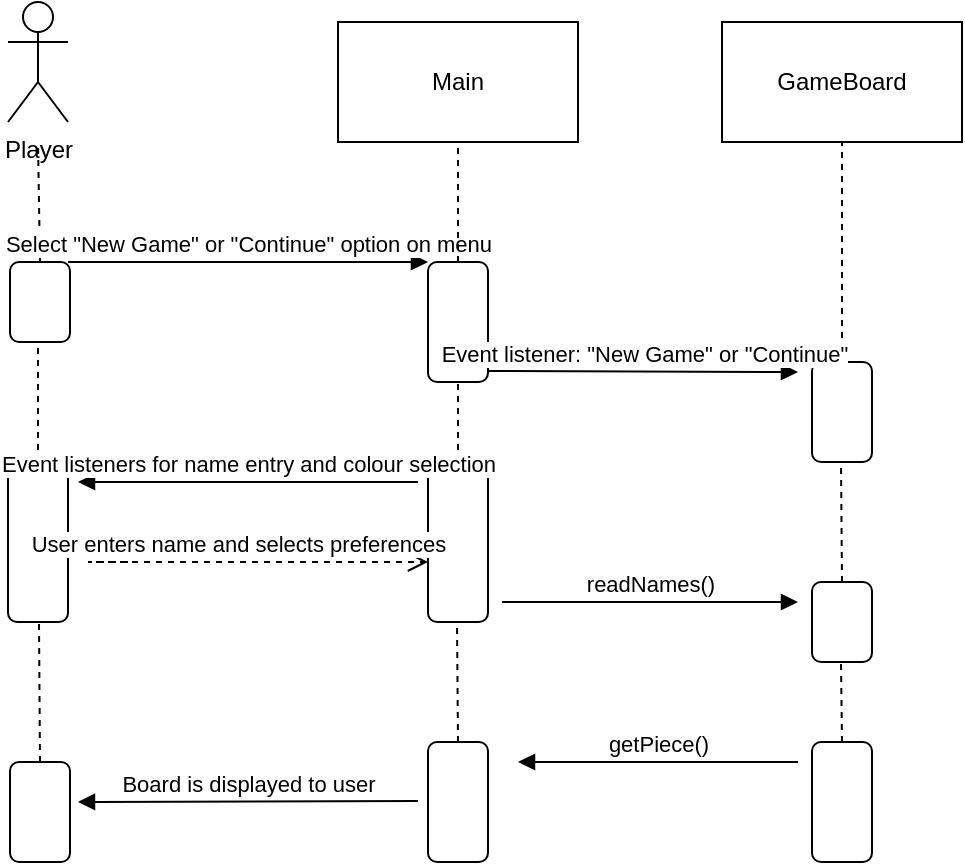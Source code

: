 <mxfile version="21.0.6" type="device"><diagram name="Page-1" id="7TRxA94v8iGbrBI8Rp5W"><mxGraphModel dx="1434" dy="1860" grid="1" gridSize="10" guides="1" tooltips="1" connect="1" arrows="1" fold="1" page="1" pageScale="1" pageWidth="850" pageHeight="1100" math="0" shadow="0"><root><mxCell id="0"/><mxCell id="1" parent="0"/><mxCell id="RxcQQeRED3Flr8Tef2Dk-2" value="Main" style="rounded=0;whiteSpace=wrap;html=1;" parent="1" vertex="1"><mxGeometry x="450" width="120" height="60" as="geometry"/></mxCell><mxCell id="RxcQQeRED3Flr8Tef2Dk-3" value="GameBoard" style="rounded=0;whiteSpace=wrap;html=1;" parent="1" vertex="1"><mxGeometry x="642" width="120" height="60" as="geometry"/></mxCell><mxCell id="RxcQQeRED3Flr8Tef2Dk-4" value="" style="rounded=1;whiteSpace=wrap;html=1;" parent="1" vertex="1"><mxGeometry x="286" y="120" width="30" height="40" as="geometry"/></mxCell><mxCell id="RxcQQeRED3Flr8Tef2Dk-5" value="" style="endArrow=none;dashed=1;html=1;rounded=0;exitX=0.5;exitY=0;exitDx=0;exitDy=0;" parent="1" source="RxcQQeRED3Flr8Tef2Dk-4" edge="1"><mxGeometry width="50" height="50" relative="1" as="geometry"><mxPoint x="250" y="110" as="sourcePoint"/><mxPoint x="300" y="60" as="targetPoint"/></mxGeometry></mxCell><mxCell id="RxcQQeRED3Flr8Tef2Dk-7" value="Select &quot;New Game&quot; or &quot;Continue&quot; option on menu" style="html=1;verticalAlign=bottom;endArrow=block;edgeStyle=elbowEdgeStyle;elbow=vertical;curved=0;rounded=0;entryX=0;entryY=0;entryDx=0;entryDy=0;" parent="1" target="RxcQQeRED3Flr8Tef2Dk-10" edge="1"><mxGeometry width="80" relative="1" as="geometry"><mxPoint x="315" y="120" as="sourcePoint"/><mxPoint x="500" y="120" as="targetPoint"/></mxGeometry></mxCell><mxCell id="RxcQQeRED3Flr8Tef2Dk-8" value="Player" style="shape=umlActor;verticalLabelPosition=bottom;verticalAlign=top;html=1;" parent="1" vertex="1"><mxGeometry x="285" y="-10" width="30" height="60" as="geometry"/></mxCell><mxCell id="RxcQQeRED3Flr8Tef2Dk-10" value="" style="rounded=1;whiteSpace=wrap;html=1;" parent="1" vertex="1"><mxGeometry x="495" y="120" width="30" height="60" as="geometry"/></mxCell><mxCell id="RxcQQeRED3Flr8Tef2Dk-11" value="" style="endArrow=none;dashed=1;html=1;rounded=0;exitX=0.5;exitY=0;exitDx=0;exitDy=0;" parent="1" source="RxcQQeRED3Flr8Tef2Dk-10" edge="1"><mxGeometry width="50" height="50" relative="1" as="geometry"><mxPoint x="460" y="110" as="sourcePoint"/><mxPoint x="510" y="60" as="targetPoint"/></mxGeometry></mxCell><mxCell id="RxcQQeRED3Flr8Tef2Dk-13" value="" style="rounded=1;whiteSpace=wrap;html=1;" parent="1" vertex="1"><mxGeometry x="687" y="170" width="30" height="50" as="geometry"/></mxCell><mxCell id="RxcQQeRED3Flr8Tef2Dk-14" value="" style="endArrow=none;dashed=1;html=1;rounded=0;exitX=0.5;exitY=0;exitDx=0;exitDy=0;" parent="1" source="RxcQQeRED3Flr8Tef2Dk-13" edge="1"><mxGeometry width="50" height="50" relative="1" as="geometry"><mxPoint x="652" y="110" as="sourcePoint"/><mxPoint x="702" y="60" as="targetPoint"/></mxGeometry></mxCell><mxCell id="RxcQQeRED3Flr8Tef2Dk-18" value="Event listener: &quot;New Game&quot; or &quot;Continue&quot;" style="html=1;verticalAlign=bottom;endArrow=block;edgeStyle=elbowEdgeStyle;elbow=vertical;curved=0;rounded=0;" parent="1" edge="1"><mxGeometry width="80" relative="1" as="geometry"><mxPoint x="525" y="174.5" as="sourcePoint"/><mxPoint x="680" y="175" as="targetPoint"/></mxGeometry></mxCell><mxCell id="RxcQQeRED3Flr8Tef2Dk-19" value="" style="endArrow=none;dashed=1;html=1;rounded=0;" parent="1" edge="1"><mxGeometry width="50" height="50" relative="1" as="geometry"><mxPoint x="300" y="220" as="sourcePoint"/><mxPoint x="300" y="160" as="targetPoint"/></mxGeometry></mxCell><mxCell id="RxcQQeRED3Flr8Tef2Dk-21" value="" style="rounded=1;whiteSpace=wrap;html=1;" parent="1" vertex="1"><mxGeometry x="285" y="220" width="30" height="80" as="geometry"/></mxCell><mxCell id="RxcQQeRED3Flr8Tef2Dk-22" value="" style="endArrow=none;dashed=1;html=1;rounded=0;exitX=0.5;exitY=0;exitDx=0;exitDy=0;" parent="1" source="RxcQQeRED3Flr8Tef2Dk-23" edge="1"><mxGeometry width="50" height="50" relative="1" as="geometry"><mxPoint x="510" y="210" as="sourcePoint"/><mxPoint x="510" y="180" as="targetPoint"/></mxGeometry></mxCell><mxCell id="RxcQQeRED3Flr8Tef2Dk-23" value="" style="rounded=1;whiteSpace=wrap;html=1;" parent="1" vertex="1"><mxGeometry x="495" y="220" width="30" height="80" as="geometry"/></mxCell><mxCell id="RxcQQeRED3Flr8Tef2Dk-25" value="Event listeners for name entry and colour selection" style="html=1;verticalAlign=bottom;endArrow=block;edgeStyle=elbowEdgeStyle;elbow=vertical;curved=0;rounded=0;" parent="1" edge="1"><mxGeometry width="80" relative="1" as="geometry"><mxPoint x="490" y="230" as="sourcePoint"/><mxPoint x="320" y="230" as="targetPoint"/><mxPoint as="offset"/></mxGeometry></mxCell><mxCell id="RxcQQeRED3Flr8Tef2Dk-26" value="User enters name and selects preferences" style="html=1;verticalAlign=bottom;endArrow=open;dashed=1;endSize=8;edgeStyle=elbowEdgeStyle;elbow=vertical;curved=0;rounded=0;" parent="1" edge="1"><mxGeometry relative="1" as="geometry"><mxPoint x="345" y="270" as="sourcePoint"/><mxPoint x="495" y="270" as="targetPoint"/><Array as="points"><mxPoint x="325" y="270"/></Array></mxGeometry></mxCell><mxCell id="RxcQQeRED3Flr8Tef2Dk-27" value="" style="rounded=1;whiteSpace=wrap;html=1;" parent="1" vertex="1"><mxGeometry x="687" y="280" width="30" height="40" as="geometry"/></mxCell><mxCell id="RxcQQeRED3Flr8Tef2Dk-28" value="readNames()" style="html=1;verticalAlign=bottom;endArrow=block;edgeStyle=elbowEdgeStyle;elbow=vertical;curved=0;rounded=0;" parent="1" edge="1"><mxGeometry width="80" relative="1" as="geometry"><mxPoint x="532" y="290" as="sourcePoint"/><mxPoint x="680" y="290" as="targetPoint"/></mxGeometry></mxCell><mxCell id="RxcQQeRED3Flr8Tef2Dk-29" value="" style="endArrow=none;dashed=1;html=1;rounded=0;" parent="1" edge="1"><mxGeometry width="50" height="50" relative="1" as="geometry"><mxPoint x="702" y="280" as="sourcePoint"/><mxPoint x="701.5" y="220" as="targetPoint"/></mxGeometry></mxCell><mxCell id="RxcQQeRED3Flr8Tef2Dk-30" value="" style="rounded=1;whiteSpace=wrap;html=1;" parent="1" vertex="1"><mxGeometry x="495" y="360" width="30" height="60" as="geometry"/></mxCell><mxCell id="RxcQQeRED3Flr8Tef2Dk-31" value="" style="endArrow=none;dashed=1;html=1;rounded=0;" parent="1" edge="1"><mxGeometry width="50" height="50" relative="1" as="geometry"><mxPoint x="702" y="360" as="sourcePoint"/><mxPoint x="701.5" y="320" as="targetPoint"/></mxGeometry></mxCell><mxCell id="RxcQQeRED3Flr8Tef2Dk-32" value="" style="rounded=1;whiteSpace=wrap;html=1;" parent="1" vertex="1"><mxGeometry x="687" y="360" width="30" height="60" as="geometry"/></mxCell><mxCell id="RxcQQeRED3Flr8Tef2Dk-34" value="getPiece()" style="html=1;verticalAlign=bottom;endArrow=block;edgeStyle=elbowEdgeStyle;elbow=vertical;curved=0;rounded=0;" parent="1" edge="1"><mxGeometry width="80" relative="1" as="geometry"><mxPoint x="680" y="370" as="sourcePoint"/><mxPoint x="540" y="370" as="targetPoint"/></mxGeometry></mxCell><mxCell id="RxcQQeRED3Flr8Tef2Dk-35" value="Board is displayed to user" style="html=1;verticalAlign=bottom;endArrow=block;edgeStyle=elbowEdgeStyle;elbow=vertical;curved=0;rounded=0;" parent="1" edge="1"><mxGeometry width="80" relative="1" as="geometry"><mxPoint x="490" y="389.5" as="sourcePoint"/><mxPoint x="320" y="390" as="targetPoint"/></mxGeometry></mxCell><mxCell id="RxcQQeRED3Flr8Tef2Dk-36" value="" style="rounded=1;whiteSpace=wrap;html=1;" parent="1" vertex="1"><mxGeometry x="286" y="370" width="30" height="50" as="geometry"/></mxCell><mxCell id="RxcQQeRED3Flr8Tef2Dk-37" value="" style="endArrow=none;dashed=1;html=1;rounded=0;exitX=0.5;exitY=0;exitDx=0;exitDy=0;" parent="1" source="RxcQQeRED3Flr8Tef2Dk-36" edge="1"><mxGeometry width="50" height="50" relative="1" as="geometry"><mxPoint x="300.5" y="360" as="sourcePoint"/><mxPoint x="300.5" y="300" as="targetPoint"/></mxGeometry></mxCell><mxCell id="RxcQQeRED3Flr8Tef2Dk-40" value="" style="endArrow=none;dashed=1;html=1;rounded=0;exitX=0.5;exitY=0;exitDx=0;exitDy=0;" parent="1" source="RxcQQeRED3Flr8Tef2Dk-30" edge="1"><mxGeometry width="50" height="50" relative="1" as="geometry"><mxPoint x="510" y="350" as="sourcePoint"/><mxPoint x="509.5" y="300" as="targetPoint"/></mxGeometry></mxCell></root></mxGraphModel></diagram></mxfile>